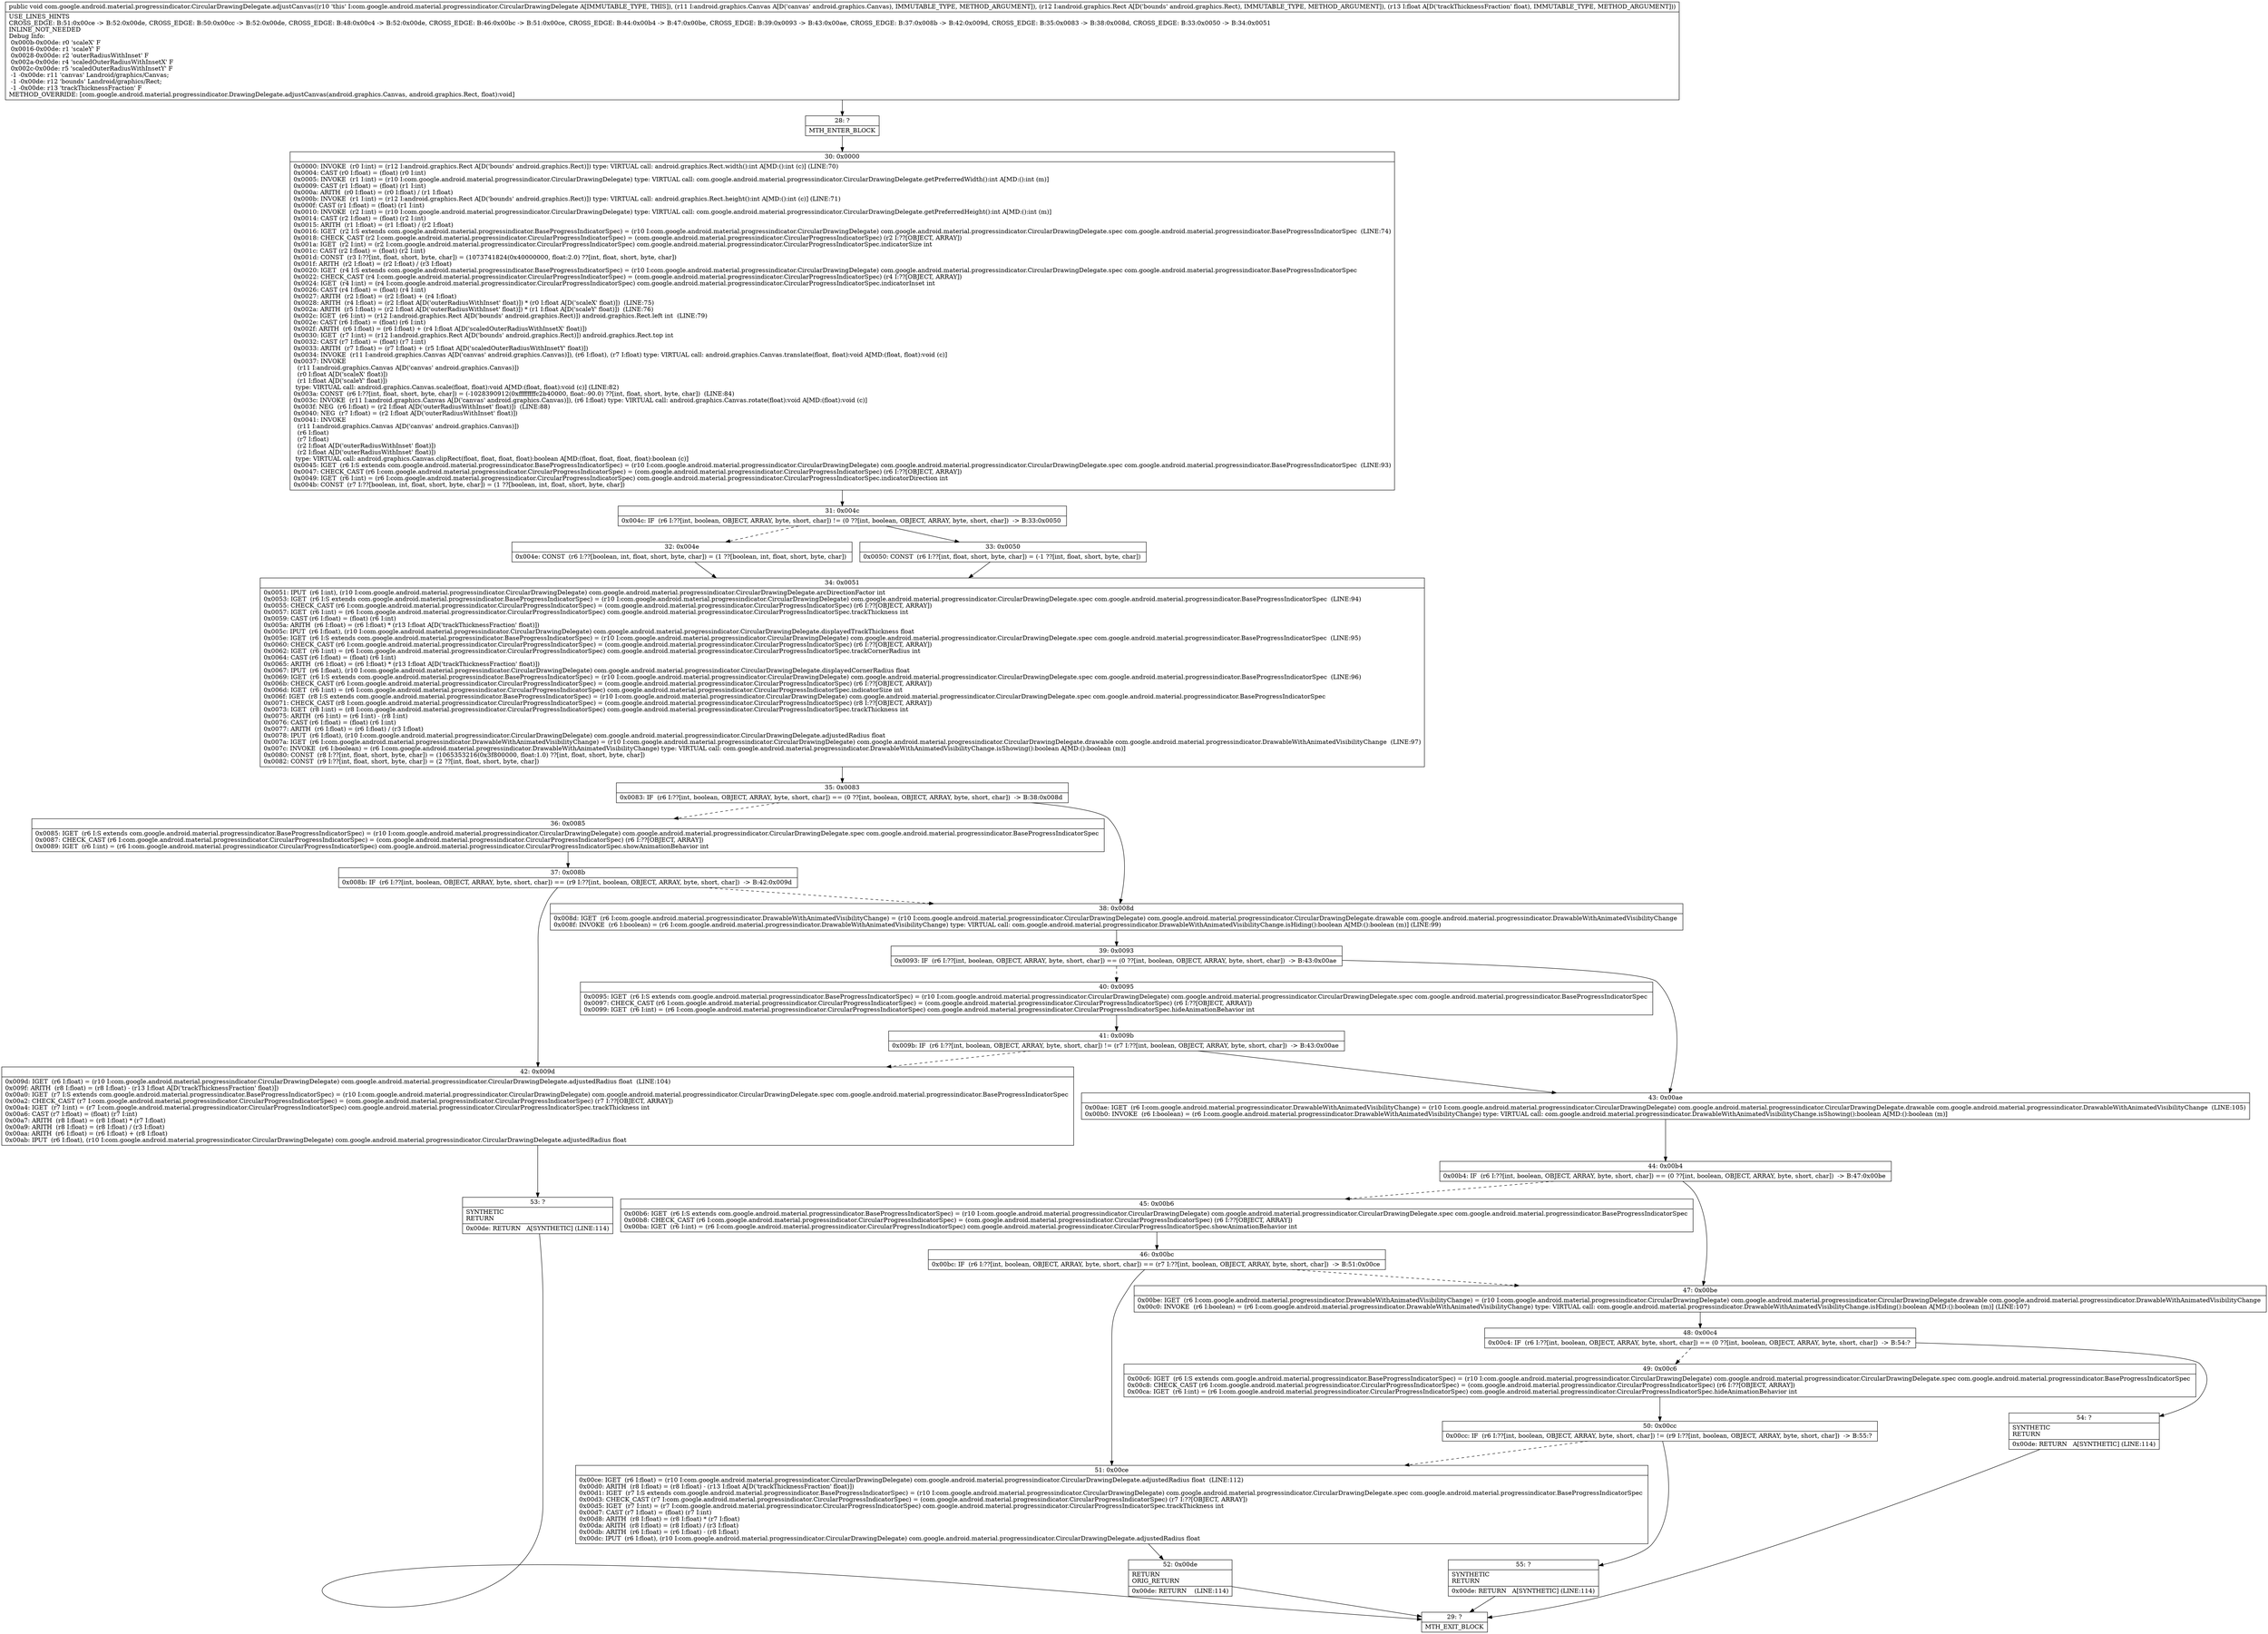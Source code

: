 digraph "CFG forcom.google.android.material.progressindicator.CircularDrawingDelegate.adjustCanvas(Landroid\/graphics\/Canvas;Landroid\/graphics\/Rect;F)V" {
Node_28 [shape=record,label="{28\:\ ?|MTH_ENTER_BLOCK\l}"];
Node_30 [shape=record,label="{30\:\ 0x0000|0x0000: INVOKE  (r0 I:int) = (r12 I:android.graphics.Rect A[D('bounds' android.graphics.Rect)]) type: VIRTUAL call: android.graphics.Rect.width():int A[MD:():int (c)] (LINE:70)\l0x0004: CAST (r0 I:float) = (float) (r0 I:int) \l0x0005: INVOKE  (r1 I:int) = (r10 I:com.google.android.material.progressindicator.CircularDrawingDelegate) type: VIRTUAL call: com.google.android.material.progressindicator.CircularDrawingDelegate.getPreferredWidth():int A[MD:():int (m)]\l0x0009: CAST (r1 I:float) = (float) (r1 I:int) \l0x000a: ARITH  (r0 I:float) = (r0 I:float) \/ (r1 I:float) \l0x000b: INVOKE  (r1 I:int) = (r12 I:android.graphics.Rect A[D('bounds' android.graphics.Rect)]) type: VIRTUAL call: android.graphics.Rect.height():int A[MD:():int (c)] (LINE:71)\l0x000f: CAST (r1 I:float) = (float) (r1 I:int) \l0x0010: INVOKE  (r2 I:int) = (r10 I:com.google.android.material.progressindicator.CircularDrawingDelegate) type: VIRTUAL call: com.google.android.material.progressindicator.CircularDrawingDelegate.getPreferredHeight():int A[MD:():int (m)]\l0x0014: CAST (r2 I:float) = (float) (r2 I:int) \l0x0015: ARITH  (r1 I:float) = (r1 I:float) \/ (r2 I:float) \l0x0016: IGET  (r2 I:S extends com.google.android.material.progressindicator.BaseProgressIndicatorSpec) = (r10 I:com.google.android.material.progressindicator.CircularDrawingDelegate) com.google.android.material.progressindicator.CircularDrawingDelegate.spec com.google.android.material.progressindicator.BaseProgressIndicatorSpec  (LINE:74)\l0x0018: CHECK_CAST (r2 I:com.google.android.material.progressindicator.CircularProgressIndicatorSpec) = (com.google.android.material.progressindicator.CircularProgressIndicatorSpec) (r2 I:??[OBJECT, ARRAY]) \l0x001a: IGET  (r2 I:int) = (r2 I:com.google.android.material.progressindicator.CircularProgressIndicatorSpec) com.google.android.material.progressindicator.CircularProgressIndicatorSpec.indicatorSize int \l0x001c: CAST (r2 I:float) = (float) (r2 I:int) \l0x001d: CONST  (r3 I:??[int, float, short, byte, char]) = (1073741824(0x40000000, float:2.0) ??[int, float, short, byte, char]) \l0x001f: ARITH  (r2 I:float) = (r2 I:float) \/ (r3 I:float) \l0x0020: IGET  (r4 I:S extends com.google.android.material.progressindicator.BaseProgressIndicatorSpec) = (r10 I:com.google.android.material.progressindicator.CircularDrawingDelegate) com.google.android.material.progressindicator.CircularDrawingDelegate.spec com.google.android.material.progressindicator.BaseProgressIndicatorSpec \l0x0022: CHECK_CAST (r4 I:com.google.android.material.progressindicator.CircularProgressIndicatorSpec) = (com.google.android.material.progressindicator.CircularProgressIndicatorSpec) (r4 I:??[OBJECT, ARRAY]) \l0x0024: IGET  (r4 I:int) = (r4 I:com.google.android.material.progressindicator.CircularProgressIndicatorSpec) com.google.android.material.progressindicator.CircularProgressIndicatorSpec.indicatorInset int \l0x0026: CAST (r4 I:float) = (float) (r4 I:int) \l0x0027: ARITH  (r2 I:float) = (r2 I:float) + (r4 I:float) \l0x0028: ARITH  (r4 I:float) = (r2 I:float A[D('outerRadiusWithInset' float)]) * (r0 I:float A[D('scaleX' float)])  (LINE:75)\l0x002a: ARITH  (r5 I:float) = (r2 I:float A[D('outerRadiusWithInset' float)]) * (r1 I:float A[D('scaleY' float)])  (LINE:76)\l0x002c: IGET  (r6 I:int) = (r12 I:android.graphics.Rect A[D('bounds' android.graphics.Rect)]) android.graphics.Rect.left int  (LINE:79)\l0x002e: CAST (r6 I:float) = (float) (r6 I:int) \l0x002f: ARITH  (r6 I:float) = (r6 I:float) + (r4 I:float A[D('scaledOuterRadiusWithInsetX' float)]) \l0x0030: IGET  (r7 I:int) = (r12 I:android.graphics.Rect A[D('bounds' android.graphics.Rect)]) android.graphics.Rect.top int \l0x0032: CAST (r7 I:float) = (float) (r7 I:int) \l0x0033: ARITH  (r7 I:float) = (r7 I:float) + (r5 I:float A[D('scaledOuterRadiusWithInsetY' float)]) \l0x0034: INVOKE  (r11 I:android.graphics.Canvas A[D('canvas' android.graphics.Canvas)]), (r6 I:float), (r7 I:float) type: VIRTUAL call: android.graphics.Canvas.translate(float, float):void A[MD:(float, float):void (c)]\l0x0037: INVOKE  \l  (r11 I:android.graphics.Canvas A[D('canvas' android.graphics.Canvas)])\l  (r0 I:float A[D('scaleX' float)])\l  (r1 I:float A[D('scaleY' float)])\l type: VIRTUAL call: android.graphics.Canvas.scale(float, float):void A[MD:(float, float):void (c)] (LINE:82)\l0x003a: CONST  (r6 I:??[int, float, short, byte, char]) = (\-1028390912(0xffffffffc2b40000, float:\-90.0) ??[int, float, short, byte, char])  (LINE:84)\l0x003c: INVOKE  (r11 I:android.graphics.Canvas A[D('canvas' android.graphics.Canvas)]), (r6 I:float) type: VIRTUAL call: android.graphics.Canvas.rotate(float):void A[MD:(float):void (c)]\l0x003f: NEG  (r6 I:float) = (r2 I:float A[D('outerRadiusWithInset' float)])  (LINE:88)\l0x0040: NEG  (r7 I:float) = (r2 I:float A[D('outerRadiusWithInset' float)]) \l0x0041: INVOKE  \l  (r11 I:android.graphics.Canvas A[D('canvas' android.graphics.Canvas)])\l  (r6 I:float)\l  (r7 I:float)\l  (r2 I:float A[D('outerRadiusWithInset' float)])\l  (r2 I:float A[D('outerRadiusWithInset' float)])\l type: VIRTUAL call: android.graphics.Canvas.clipRect(float, float, float, float):boolean A[MD:(float, float, float, float):boolean (c)]\l0x0045: IGET  (r6 I:S extends com.google.android.material.progressindicator.BaseProgressIndicatorSpec) = (r10 I:com.google.android.material.progressindicator.CircularDrawingDelegate) com.google.android.material.progressindicator.CircularDrawingDelegate.spec com.google.android.material.progressindicator.BaseProgressIndicatorSpec  (LINE:93)\l0x0047: CHECK_CAST (r6 I:com.google.android.material.progressindicator.CircularProgressIndicatorSpec) = (com.google.android.material.progressindicator.CircularProgressIndicatorSpec) (r6 I:??[OBJECT, ARRAY]) \l0x0049: IGET  (r6 I:int) = (r6 I:com.google.android.material.progressindicator.CircularProgressIndicatorSpec) com.google.android.material.progressindicator.CircularProgressIndicatorSpec.indicatorDirection int \l0x004b: CONST  (r7 I:??[boolean, int, float, short, byte, char]) = (1 ??[boolean, int, float, short, byte, char]) \l}"];
Node_31 [shape=record,label="{31\:\ 0x004c|0x004c: IF  (r6 I:??[int, boolean, OBJECT, ARRAY, byte, short, char]) != (0 ??[int, boolean, OBJECT, ARRAY, byte, short, char])  \-\> B:33:0x0050 \l}"];
Node_32 [shape=record,label="{32\:\ 0x004e|0x004e: CONST  (r6 I:??[boolean, int, float, short, byte, char]) = (1 ??[boolean, int, float, short, byte, char]) \l}"];
Node_34 [shape=record,label="{34\:\ 0x0051|0x0051: IPUT  (r6 I:int), (r10 I:com.google.android.material.progressindicator.CircularDrawingDelegate) com.google.android.material.progressindicator.CircularDrawingDelegate.arcDirectionFactor int \l0x0053: IGET  (r6 I:S extends com.google.android.material.progressindicator.BaseProgressIndicatorSpec) = (r10 I:com.google.android.material.progressindicator.CircularDrawingDelegate) com.google.android.material.progressindicator.CircularDrawingDelegate.spec com.google.android.material.progressindicator.BaseProgressIndicatorSpec  (LINE:94)\l0x0055: CHECK_CAST (r6 I:com.google.android.material.progressindicator.CircularProgressIndicatorSpec) = (com.google.android.material.progressindicator.CircularProgressIndicatorSpec) (r6 I:??[OBJECT, ARRAY]) \l0x0057: IGET  (r6 I:int) = (r6 I:com.google.android.material.progressindicator.CircularProgressIndicatorSpec) com.google.android.material.progressindicator.CircularProgressIndicatorSpec.trackThickness int \l0x0059: CAST (r6 I:float) = (float) (r6 I:int) \l0x005a: ARITH  (r6 I:float) = (r6 I:float) * (r13 I:float A[D('trackThicknessFraction' float)]) \l0x005c: IPUT  (r6 I:float), (r10 I:com.google.android.material.progressindicator.CircularDrawingDelegate) com.google.android.material.progressindicator.CircularDrawingDelegate.displayedTrackThickness float \l0x005e: IGET  (r6 I:S extends com.google.android.material.progressindicator.BaseProgressIndicatorSpec) = (r10 I:com.google.android.material.progressindicator.CircularDrawingDelegate) com.google.android.material.progressindicator.CircularDrawingDelegate.spec com.google.android.material.progressindicator.BaseProgressIndicatorSpec  (LINE:95)\l0x0060: CHECK_CAST (r6 I:com.google.android.material.progressindicator.CircularProgressIndicatorSpec) = (com.google.android.material.progressindicator.CircularProgressIndicatorSpec) (r6 I:??[OBJECT, ARRAY]) \l0x0062: IGET  (r6 I:int) = (r6 I:com.google.android.material.progressindicator.CircularProgressIndicatorSpec) com.google.android.material.progressindicator.CircularProgressIndicatorSpec.trackCornerRadius int \l0x0064: CAST (r6 I:float) = (float) (r6 I:int) \l0x0065: ARITH  (r6 I:float) = (r6 I:float) * (r13 I:float A[D('trackThicknessFraction' float)]) \l0x0067: IPUT  (r6 I:float), (r10 I:com.google.android.material.progressindicator.CircularDrawingDelegate) com.google.android.material.progressindicator.CircularDrawingDelegate.displayedCornerRadius float \l0x0069: IGET  (r6 I:S extends com.google.android.material.progressindicator.BaseProgressIndicatorSpec) = (r10 I:com.google.android.material.progressindicator.CircularDrawingDelegate) com.google.android.material.progressindicator.CircularDrawingDelegate.spec com.google.android.material.progressindicator.BaseProgressIndicatorSpec  (LINE:96)\l0x006b: CHECK_CAST (r6 I:com.google.android.material.progressindicator.CircularProgressIndicatorSpec) = (com.google.android.material.progressindicator.CircularProgressIndicatorSpec) (r6 I:??[OBJECT, ARRAY]) \l0x006d: IGET  (r6 I:int) = (r6 I:com.google.android.material.progressindicator.CircularProgressIndicatorSpec) com.google.android.material.progressindicator.CircularProgressIndicatorSpec.indicatorSize int \l0x006f: IGET  (r8 I:S extends com.google.android.material.progressindicator.BaseProgressIndicatorSpec) = (r10 I:com.google.android.material.progressindicator.CircularDrawingDelegate) com.google.android.material.progressindicator.CircularDrawingDelegate.spec com.google.android.material.progressindicator.BaseProgressIndicatorSpec \l0x0071: CHECK_CAST (r8 I:com.google.android.material.progressindicator.CircularProgressIndicatorSpec) = (com.google.android.material.progressindicator.CircularProgressIndicatorSpec) (r8 I:??[OBJECT, ARRAY]) \l0x0073: IGET  (r8 I:int) = (r8 I:com.google.android.material.progressindicator.CircularProgressIndicatorSpec) com.google.android.material.progressindicator.CircularProgressIndicatorSpec.trackThickness int \l0x0075: ARITH  (r6 I:int) = (r6 I:int) \- (r8 I:int) \l0x0076: CAST (r6 I:float) = (float) (r6 I:int) \l0x0077: ARITH  (r6 I:float) = (r6 I:float) \/ (r3 I:float) \l0x0078: IPUT  (r6 I:float), (r10 I:com.google.android.material.progressindicator.CircularDrawingDelegate) com.google.android.material.progressindicator.CircularDrawingDelegate.adjustedRadius float \l0x007a: IGET  (r6 I:com.google.android.material.progressindicator.DrawableWithAnimatedVisibilityChange) = (r10 I:com.google.android.material.progressindicator.CircularDrawingDelegate) com.google.android.material.progressindicator.CircularDrawingDelegate.drawable com.google.android.material.progressindicator.DrawableWithAnimatedVisibilityChange  (LINE:97)\l0x007c: INVOKE  (r6 I:boolean) = (r6 I:com.google.android.material.progressindicator.DrawableWithAnimatedVisibilityChange) type: VIRTUAL call: com.google.android.material.progressindicator.DrawableWithAnimatedVisibilityChange.isShowing():boolean A[MD:():boolean (m)]\l0x0080: CONST  (r8 I:??[int, float, short, byte, char]) = (1065353216(0x3f800000, float:1.0) ??[int, float, short, byte, char]) \l0x0082: CONST  (r9 I:??[int, float, short, byte, char]) = (2 ??[int, float, short, byte, char]) \l}"];
Node_35 [shape=record,label="{35\:\ 0x0083|0x0083: IF  (r6 I:??[int, boolean, OBJECT, ARRAY, byte, short, char]) == (0 ??[int, boolean, OBJECT, ARRAY, byte, short, char])  \-\> B:38:0x008d \l}"];
Node_36 [shape=record,label="{36\:\ 0x0085|0x0085: IGET  (r6 I:S extends com.google.android.material.progressindicator.BaseProgressIndicatorSpec) = (r10 I:com.google.android.material.progressindicator.CircularDrawingDelegate) com.google.android.material.progressindicator.CircularDrawingDelegate.spec com.google.android.material.progressindicator.BaseProgressIndicatorSpec \l0x0087: CHECK_CAST (r6 I:com.google.android.material.progressindicator.CircularProgressIndicatorSpec) = (com.google.android.material.progressindicator.CircularProgressIndicatorSpec) (r6 I:??[OBJECT, ARRAY]) \l0x0089: IGET  (r6 I:int) = (r6 I:com.google.android.material.progressindicator.CircularProgressIndicatorSpec) com.google.android.material.progressindicator.CircularProgressIndicatorSpec.showAnimationBehavior int \l}"];
Node_37 [shape=record,label="{37\:\ 0x008b|0x008b: IF  (r6 I:??[int, boolean, OBJECT, ARRAY, byte, short, char]) == (r9 I:??[int, boolean, OBJECT, ARRAY, byte, short, char])  \-\> B:42:0x009d \l}"];
Node_42 [shape=record,label="{42\:\ 0x009d|0x009d: IGET  (r6 I:float) = (r10 I:com.google.android.material.progressindicator.CircularDrawingDelegate) com.google.android.material.progressindicator.CircularDrawingDelegate.adjustedRadius float  (LINE:104)\l0x009f: ARITH  (r8 I:float) = (r8 I:float) \- (r13 I:float A[D('trackThicknessFraction' float)]) \l0x00a0: IGET  (r7 I:S extends com.google.android.material.progressindicator.BaseProgressIndicatorSpec) = (r10 I:com.google.android.material.progressindicator.CircularDrawingDelegate) com.google.android.material.progressindicator.CircularDrawingDelegate.spec com.google.android.material.progressindicator.BaseProgressIndicatorSpec \l0x00a2: CHECK_CAST (r7 I:com.google.android.material.progressindicator.CircularProgressIndicatorSpec) = (com.google.android.material.progressindicator.CircularProgressIndicatorSpec) (r7 I:??[OBJECT, ARRAY]) \l0x00a4: IGET  (r7 I:int) = (r7 I:com.google.android.material.progressindicator.CircularProgressIndicatorSpec) com.google.android.material.progressindicator.CircularProgressIndicatorSpec.trackThickness int \l0x00a6: CAST (r7 I:float) = (float) (r7 I:int) \l0x00a7: ARITH  (r8 I:float) = (r8 I:float) * (r7 I:float) \l0x00a9: ARITH  (r8 I:float) = (r8 I:float) \/ (r3 I:float) \l0x00aa: ARITH  (r6 I:float) = (r6 I:float) + (r8 I:float) \l0x00ab: IPUT  (r6 I:float), (r10 I:com.google.android.material.progressindicator.CircularDrawingDelegate) com.google.android.material.progressindicator.CircularDrawingDelegate.adjustedRadius float \l}"];
Node_53 [shape=record,label="{53\:\ ?|SYNTHETIC\lRETURN\l|0x00de: RETURN   A[SYNTHETIC] (LINE:114)\l}"];
Node_29 [shape=record,label="{29\:\ ?|MTH_EXIT_BLOCK\l}"];
Node_38 [shape=record,label="{38\:\ 0x008d|0x008d: IGET  (r6 I:com.google.android.material.progressindicator.DrawableWithAnimatedVisibilityChange) = (r10 I:com.google.android.material.progressindicator.CircularDrawingDelegate) com.google.android.material.progressindicator.CircularDrawingDelegate.drawable com.google.android.material.progressindicator.DrawableWithAnimatedVisibilityChange \l0x008f: INVOKE  (r6 I:boolean) = (r6 I:com.google.android.material.progressindicator.DrawableWithAnimatedVisibilityChange) type: VIRTUAL call: com.google.android.material.progressindicator.DrawableWithAnimatedVisibilityChange.isHiding():boolean A[MD:():boolean (m)] (LINE:99)\l}"];
Node_39 [shape=record,label="{39\:\ 0x0093|0x0093: IF  (r6 I:??[int, boolean, OBJECT, ARRAY, byte, short, char]) == (0 ??[int, boolean, OBJECT, ARRAY, byte, short, char])  \-\> B:43:0x00ae \l}"];
Node_40 [shape=record,label="{40\:\ 0x0095|0x0095: IGET  (r6 I:S extends com.google.android.material.progressindicator.BaseProgressIndicatorSpec) = (r10 I:com.google.android.material.progressindicator.CircularDrawingDelegate) com.google.android.material.progressindicator.CircularDrawingDelegate.spec com.google.android.material.progressindicator.BaseProgressIndicatorSpec \l0x0097: CHECK_CAST (r6 I:com.google.android.material.progressindicator.CircularProgressIndicatorSpec) = (com.google.android.material.progressindicator.CircularProgressIndicatorSpec) (r6 I:??[OBJECT, ARRAY]) \l0x0099: IGET  (r6 I:int) = (r6 I:com.google.android.material.progressindicator.CircularProgressIndicatorSpec) com.google.android.material.progressindicator.CircularProgressIndicatorSpec.hideAnimationBehavior int \l}"];
Node_41 [shape=record,label="{41\:\ 0x009b|0x009b: IF  (r6 I:??[int, boolean, OBJECT, ARRAY, byte, short, char]) != (r7 I:??[int, boolean, OBJECT, ARRAY, byte, short, char])  \-\> B:43:0x00ae \l}"];
Node_43 [shape=record,label="{43\:\ 0x00ae|0x00ae: IGET  (r6 I:com.google.android.material.progressindicator.DrawableWithAnimatedVisibilityChange) = (r10 I:com.google.android.material.progressindicator.CircularDrawingDelegate) com.google.android.material.progressindicator.CircularDrawingDelegate.drawable com.google.android.material.progressindicator.DrawableWithAnimatedVisibilityChange  (LINE:105)\l0x00b0: INVOKE  (r6 I:boolean) = (r6 I:com.google.android.material.progressindicator.DrawableWithAnimatedVisibilityChange) type: VIRTUAL call: com.google.android.material.progressindicator.DrawableWithAnimatedVisibilityChange.isShowing():boolean A[MD:():boolean (m)]\l}"];
Node_44 [shape=record,label="{44\:\ 0x00b4|0x00b4: IF  (r6 I:??[int, boolean, OBJECT, ARRAY, byte, short, char]) == (0 ??[int, boolean, OBJECT, ARRAY, byte, short, char])  \-\> B:47:0x00be \l}"];
Node_45 [shape=record,label="{45\:\ 0x00b6|0x00b6: IGET  (r6 I:S extends com.google.android.material.progressindicator.BaseProgressIndicatorSpec) = (r10 I:com.google.android.material.progressindicator.CircularDrawingDelegate) com.google.android.material.progressindicator.CircularDrawingDelegate.spec com.google.android.material.progressindicator.BaseProgressIndicatorSpec \l0x00b8: CHECK_CAST (r6 I:com.google.android.material.progressindicator.CircularProgressIndicatorSpec) = (com.google.android.material.progressindicator.CircularProgressIndicatorSpec) (r6 I:??[OBJECT, ARRAY]) \l0x00ba: IGET  (r6 I:int) = (r6 I:com.google.android.material.progressindicator.CircularProgressIndicatorSpec) com.google.android.material.progressindicator.CircularProgressIndicatorSpec.showAnimationBehavior int \l}"];
Node_46 [shape=record,label="{46\:\ 0x00bc|0x00bc: IF  (r6 I:??[int, boolean, OBJECT, ARRAY, byte, short, char]) == (r7 I:??[int, boolean, OBJECT, ARRAY, byte, short, char])  \-\> B:51:0x00ce \l}"];
Node_51 [shape=record,label="{51\:\ 0x00ce|0x00ce: IGET  (r6 I:float) = (r10 I:com.google.android.material.progressindicator.CircularDrawingDelegate) com.google.android.material.progressindicator.CircularDrawingDelegate.adjustedRadius float  (LINE:112)\l0x00d0: ARITH  (r8 I:float) = (r8 I:float) \- (r13 I:float A[D('trackThicknessFraction' float)]) \l0x00d1: IGET  (r7 I:S extends com.google.android.material.progressindicator.BaseProgressIndicatorSpec) = (r10 I:com.google.android.material.progressindicator.CircularDrawingDelegate) com.google.android.material.progressindicator.CircularDrawingDelegate.spec com.google.android.material.progressindicator.BaseProgressIndicatorSpec \l0x00d3: CHECK_CAST (r7 I:com.google.android.material.progressindicator.CircularProgressIndicatorSpec) = (com.google.android.material.progressindicator.CircularProgressIndicatorSpec) (r7 I:??[OBJECT, ARRAY]) \l0x00d5: IGET  (r7 I:int) = (r7 I:com.google.android.material.progressindicator.CircularProgressIndicatorSpec) com.google.android.material.progressindicator.CircularProgressIndicatorSpec.trackThickness int \l0x00d7: CAST (r7 I:float) = (float) (r7 I:int) \l0x00d8: ARITH  (r8 I:float) = (r8 I:float) * (r7 I:float) \l0x00da: ARITH  (r8 I:float) = (r8 I:float) \/ (r3 I:float) \l0x00db: ARITH  (r6 I:float) = (r6 I:float) \- (r8 I:float) \l0x00dc: IPUT  (r6 I:float), (r10 I:com.google.android.material.progressindicator.CircularDrawingDelegate) com.google.android.material.progressindicator.CircularDrawingDelegate.adjustedRadius float \l}"];
Node_52 [shape=record,label="{52\:\ 0x00de|RETURN\lORIG_RETURN\l|0x00de: RETURN    (LINE:114)\l}"];
Node_47 [shape=record,label="{47\:\ 0x00be|0x00be: IGET  (r6 I:com.google.android.material.progressindicator.DrawableWithAnimatedVisibilityChange) = (r10 I:com.google.android.material.progressindicator.CircularDrawingDelegate) com.google.android.material.progressindicator.CircularDrawingDelegate.drawable com.google.android.material.progressindicator.DrawableWithAnimatedVisibilityChange \l0x00c0: INVOKE  (r6 I:boolean) = (r6 I:com.google.android.material.progressindicator.DrawableWithAnimatedVisibilityChange) type: VIRTUAL call: com.google.android.material.progressindicator.DrawableWithAnimatedVisibilityChange.isHiding():boolean A[MD:():boolean (m)] (LINE:107)\l}"];
Node_48 [shape=record,label="{48\:\ 0x00c4|0x00c4: IF  (r6 I:??[int, boolean, OBJECT, ARRAY, byte, short, char]) == (0 ??[int, boolean, OBJECT, ARRAY, byte, short, char])  \-\> B:54:? \l}"];
Node_49 [shape=record,label="{49\:\ 0x00c6|0x00c6: IGET  (r6 I:S extends com.google.android.material.progressindicator.BaseProgressIndicatorSpec) = (r10 I:com.google.android.material.progressindicator.CircularDrawingDelegate) com.google.android.material.progressindicator.CircularDrawingDelegate.spec com.google.android.material.progressindicator.BaseProgressIndicatorSpec \l0x00c8: CHECK_CAST (r6 I:com.google.android.material.progressindicator.CircularProgressIndicatorSpec) = (com.google.android.material.progressindicator.CircularProgressIndicatorSpec) (r6 I:??[OBJECT, ARRAY]) \l0x00ca: IGET  (r6 I:int) = (r6 I:com.google.android.material.progressindicator.CircularProgressIndicatorSpec) com.google.android.material.progressindicator.CircularProgressIndicatorSpec.hideAnimationBehavior int \l}"];
Node_50 [shape=record,label="{50\:\ 0x00cc|0x00cc: IF  (r6 I:??[int, boolean, OBJECT, ARRAY, byte, short, char]) != (r9 I:??[int, boolean, OBJECT, ARRAY, byte, short, char])  \-\> B:55:? \l}"];
Node_55 [shape=record,label="{55\:\ ?|SYNTHETIC\lRETURN\l|0x00de: RETURN   A[SYNTHETIC] (LINE:114)\l}"];
Node_54 [shape=record,label="{54\:\ ?|SYNTHETIC\lRETURN\l|0x00de: RETURN   A[SYNTHETIC] (LINE:114)\l}"];
Node_33 [shape=record,label="{33\:\ 0x0050|0x0050: CONST  (r6 I:??[int, float, short, byte, char]) = (\-1 ??[int, float, short, byte, char]) \l}"];
MethodNode[shape=record,label="{public void com.google.android.material.progressindicator.CircularDrawingDelegate.adjustCanvas((r10 'this' I:com.google.android.material.progressindicator.CircularDrawingDelegate A[IMMUTABLE_TYPE, THIS]), (r11 I:android.graphics.Canvas A[D('canvas' android.graphics.Canvas), IMMUTABLE_TYPE, METHOD_ARGUMENT]), (r12 I:android.graphics.Rect A[D('bounds' android.graphics.Rect), IMMUTABLE_TYPE, METHOD_ARGUMENT]), (r13 I:float A[D('trackThicknessFraction' float), IMMUTABLE_TYPE, METHOD_ARGUMENT]))  | USE_LINES_HINTS\lCROSS_EDGE: B:51:0x00ce \-\> B:52:0x00de, CROSS_EDGE: B:50:0x00cc \-\> B:52:0x00de, CROSS_EDGE: B:48:0x00c4 \-\> B:52:0x00de, CROSS_EDGE: B:46:0x00bc \-\> B:51:0x00ce, CROSS_EDGE: B:44:0x00b4 \-\> B:47:0x00be, CROSS_EDGE: B:39:0x0093 \-\> B:43:0x00ae, CROSS_EDGE: B:37:0x008b \-\> B:42:0x009d, CROSS_EDGE: B:35:0x0083 \-\> B:38:0x008d, CROSS_EDGE: B:33:0x0050 \-\> B:34:0x0051\lINLINE_NOT_NEEDED\lDebug Info:\l  0x000b\-0x00de: r0 'scaleX' F\l  0x0016\-0x00de: r1 'scaleY' F\l  0x0028\-0x00de: r2 'outerRadiusWithInset' F\l  0x002a\-0x00de: r4 'scaledOuterRadiusWithInsetX' F\l  0x002c\-0x00de: r5 'scaledOuterRadiusWithInsetY' F\l  \-1 \-0x00de: r11 'canvas' Landroid\/graphics\/Canvas;\l  \-1 \-0x00de: r12 'bounds' Landroid\/graphics\/Rect;\l  \-1 \-0x00de: r13 'trackThicknessFraction' F\lMETHOD_OVERRIDE: [com.google.android.material.progressindicator.DrawingDelegate.adjustCanvas(android.graphics.Canvas, android.graphics.Rect, float):void]\l}"];
MethodNode -> Node_28;Node_28 -> Node_30;
Node_30 -> Node_31;
Node_31 -> Node_32[style=dashed];
Node_31 -> Node_33;
Node_32 -> Node_34;
Node_34 -> Node_35;
Node_35 -> Node_36[style=dashed];
Node_35 -> Node_38;
Node_36 -> Node_37;
Node_37 -> Node_38[style=dashed];
Node_37 -> Node_42;
Node_42 -> Node_53;
Node_53 -> Node_29;
Node_38 -> Node_39;
Node_39 -> Node_40[style=dashed];
Node_39 -> Node_43;
Node_40 -> Node_41;
Node_41 -> Node_42[style=dashed];
Node_41 -> Node_43;
Node_43 -> Node_44;
Node_44 -> Node_45[style=dashed];
Node_44 -> Node_47;
Node_45 -> Node_46;
Node_46 -> Node_47[style=dashed];
Node_46 -> Node_51;
Node_51 -> Node_52;
Node_52 -> Node_29;
Node_47 -> Node_48;
Node_48 -> Node_49[style=dashed];
Node_48 -> Node_54;
Node_49 -> Node_50;
Node_50 -> Node_51[style=dashed];
Node_50 -> Node_55;
Node_55 -> Node_29;
Node_54 -> Node_29;
Node_33 -> Node_34;
}

